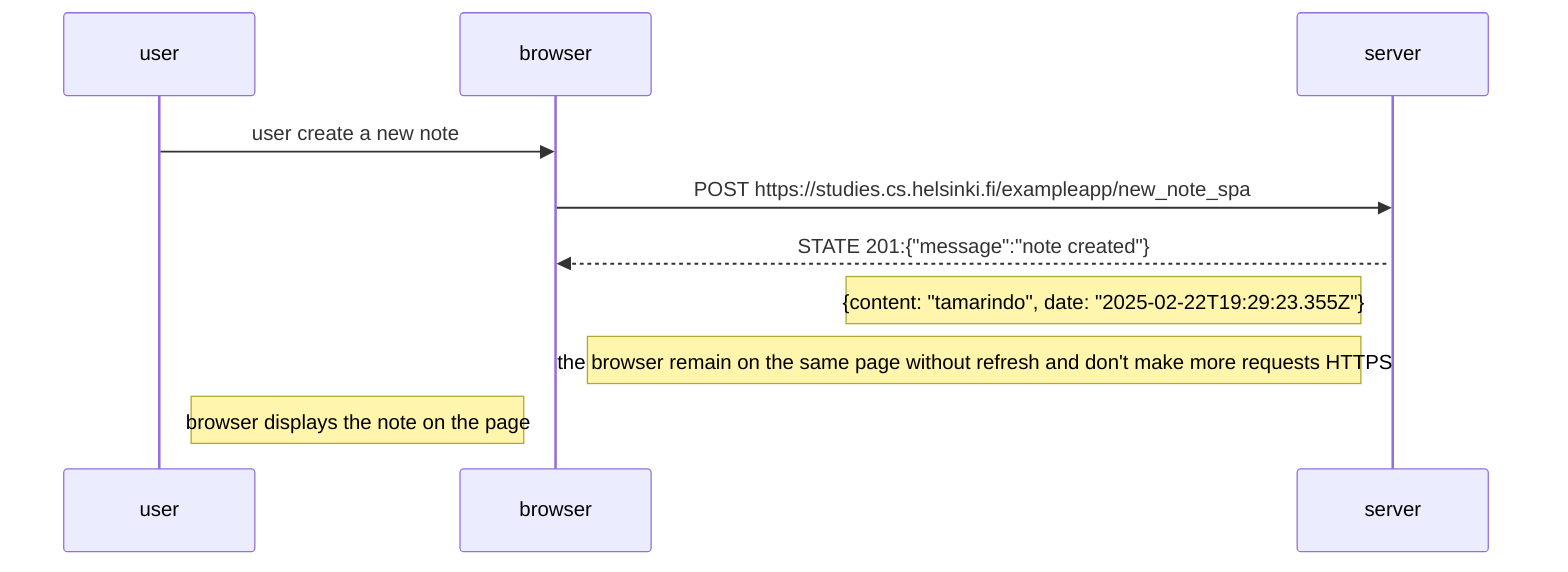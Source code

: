 sequenceDiagram
    participant user
    participant browser
    participant server

    user->>browser: user create a new note 

    browser->>server: POST https://studies.cs.helsinki.fi/exampleapp/new_note_spa
    activate server
    

    server -->>browser: STATE 201:{"message":"note created"}
    Note left of server: {content: "tamarindo", date: "2025-02-22T19:29:23.355Z"}
    Note left of server: the browser remain on the same page without refresh and don't make more requests HTTPS
    Note left of browser: browser displays the note on the page